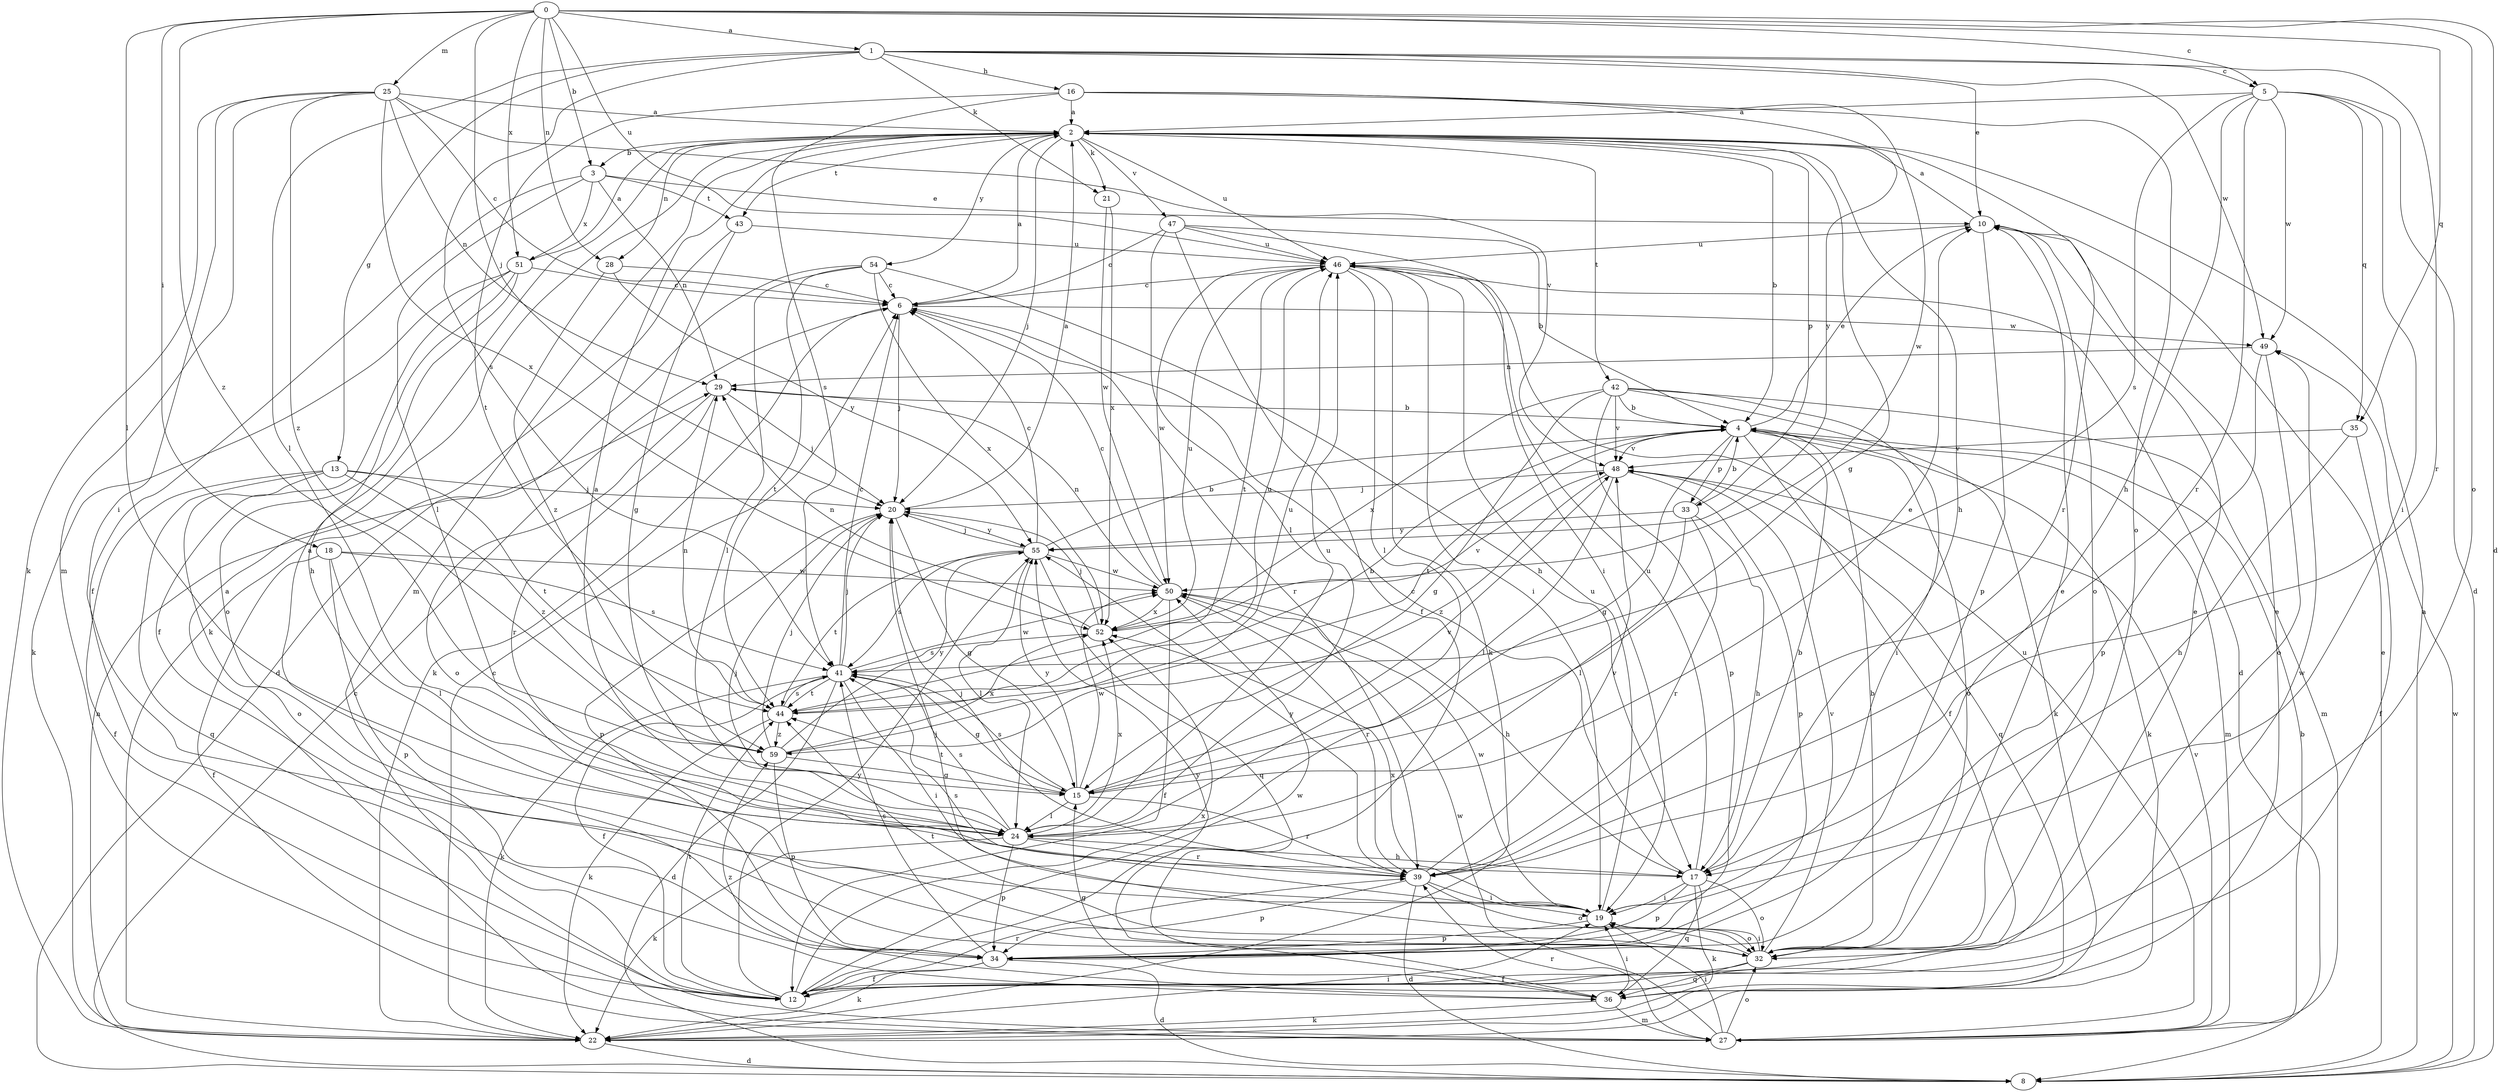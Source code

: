 strict digraph  {
0;
1;
2;
3;
4;
5;
6;
8;
10;
12;
13;
15;
16;
17;
18;
19;
20;
21;
22;
24;
25;
27;
28;
29;
32;
33;
34;
35;
36;
39;
41;
42;
43;
44;
46;
47;
48;
49;
50;
51;
52;
54;
55;
59;
0 -> 1  [label=a];
0 -> 3  [label=b];
0 -> 5  [label=c];
0 -> 8  [label=d];
0 -> 18  [label=i];
0 -> 20  [label=j];
0 -> 24  [label=l];
0 -> 25  [label=m];
0 -> 28  [label=n];
0 -> 32  [label=o];
0 -> 35  [label=q];
0 -> 46  [label=u];
0 -> 51  [label=x];
0 -> 59  [label=z];
1 -> 5  [label=c];
1 -> 10  [label=e];
1 -> 13  [label=g];
1 -> 16  [label=h];
1 -> 21  [label=k];
1 -> 24  [label=l];
1 -> 39  [label=r];
1 -> 41  [label=s];
1 -> 49  [label=w];
2 -> 3  [label=b];
2 -> 4  [label=b];
2 -> 15  [label=g];
2 -> 17  [label=h];
2 -> 20  [label=j];
2 -> 21  [label=k];
2 -> 27  [label=m];
2 -> 28  [label=n];
2 -> 33  [label=p];
2 -> 39  [label=r];
2 -> 42  [label=t];
2 -> 43  [label=t];
2 -> 46  [label=u];
2 -> 47  [label=v];
2 -> 54  [label=y];
3 -> 10  [label=e];
3 -> 12  [label=f];
3 -> 24  [label=l];
3 -> 29  [label=n];
3 -> 43  [label=t];
3 -> 51  [label=x];
4 -> 10  [label=e];
4 -> 12  [label=f];
4 -> 15  [label=g];
4 -> 22  [label=k];
4 -> 27  [label=m];
4 -> 32  [label=o];
4 -> 33  [label=p];
4 -> 44  [label=t];
4 -> 48  [label=v];
5 -> 2  [label=a];
5 -> 8  [label=d];
5 -> 17  [label=h];
5 -> 19  [label=i];
5 -> 35  [label=q];
5 -> 39  [label=r];
5 -> 41  [label=s];
5 -> 49  [label=w];
6 -> 2  [label=a];
6 -> 20  [label=j];
6 -> 22  [label=k];
6 -> 39  [label=r];
6 -> 49  [label=w];
8 -> 2  [label=a];
8 -> 6  [label=c];
8 -> 10  [label=e];
8 -> 49  [label=w];
10 -> 2  [label=a];
10 -> 32  [label=o];
10 -> 34  [label=p];
10 -> 46  [label=u];
12 -> 10  [label=e];
12 -> 39  [label=r];
12 -> 44  [label=t];
12 -> 49  [label=w];
12 -> 50  [label=w];
12 -> 52  [label=x];
12 -> 55  [label=y];
13 -> 12  [label=f];
13 -> 20  [label=j];
13 -> 32  [label=o];
13 -> 36  [label=q];
13 -> 44  [label=t];
13 -> 59  [label=z];
15 -> 10  [label=e];
15 -> 24  [label=l];
15 -> 39  [label=r];
15 -> 41  [label=s];
15 -> 44  [label=t];
15 -> 48  [label=v];
15 -> 50  [label=w];
15 -> 55  [label=y];
16 -> 2  [label=a];
16 -> 32  [label=o];
16 -> 41  [label=s];
16 -> 44  [label=t];
16 -> 50  [label=w];
16 -> 55  [label=y];
17 -> 4  [label=b];
17 -> 6  [label=c];
17 -> 19  [label=i];
17 -> 22  [label=k];
17 -> 32  [label=o];
17 -> 34  [label=p];
17 -> 36  [label=q];
17 -> 46  [label=u];
18 -> 12  [label=f];
18 -> 24  [label=l];
18 -> 34  [label=p];
18 -> 41  [label=s];
18 -> 50  [label=w];
19 -> 32  [label=o];
19 -> 34  [label=p];
19 -> 41  [label=s];
19 -> 46  [label=u];
19 -> 50  [label=w];
19 -> 52  [label=x];
20 -> 2  [label=a];
20 -> 15  [label=g];
20 -> 34  [label=p];
20 -> 55  [label=y];
21 -> 50  [label=w];
21 -> 52  [label=x];
22 -> 6  [label=c];
22 -> 8  [label=d];
22 -> 19  [label=i];
22 -> 29  [label=n];
24 -> 2  [label=a];
24 -> 17  [label=h];
24 -> 20  [label=j];
24 -> 22  [label=k];
24 -> 34  [label=p];
24 -> 39  [label=r];
24 -> 41  [label=s];
24 -> 46  [label=u];
24 -> 52  [label=x];
25 -> 2  [label=a];
25 -> 6  [label=c];
25 -> 19  [label=i];
25 -> 22  [label=k];
25 -> 27  [label=m];
25 -> 29  [label=n];
25 -> 48  [label=v];
25 -> 52  [label=x];
25 -> 59  [label=z];
27 -> 2  [label=a];
27 -> 4  [label=b];
27 -> 19  [label=i];
27 -> 32  [label=o];
27 -> 39  [label=r];
27 -> 46  [label=u];
27 -> 48  [label=v];
27 -> 50  [label=w];
28 -> 6  [label=c];
28 -> 55  [label=y];
28 -> 59  [label=z];
29 -> 4  [label=b];
29 -> 20  [label=j];
29 -> 32  [label=o];
29 -> 39  [label=r];
32 -> 4  [label=b];
32 -> 10  [label=e];
32 -> 12  [label=f];
32 -> 19  [label=i];
32 -> 20  [label=j];
32 -> 36  [label=q];
32 -> 44  [label=t];
32 -> 48  [label=v];
33 -> 4  [label=b];
33 -> 17  [label=h];
33 -> 24  [label=l];
33 -> 39  [label=r];
33 -> 55  [label=y];
34 -> 2  [label=a];
34 -> 8  [label=d];
34 -> 12  [label=f];
34 -> 22  [label=k];
34 -> 41  [label=s];
35 -> 12  [label=f];
35 -> 17  [label=h];
35 -> 48  [label=v];
36 -> 10  [label=e];
36 -> 15  [label=g];
36 -> 19  [label=i];
36 -> 22  [label=k];
36 -> 27  [label=m];
36 -> 55  [label=y];
36 -> 59  [label=z];
39 -> 8  [label=d];
39 -> 19  [label=i];
39 -> 20  [label=j];
39 -> 32  [label=o];
39 -> 34  [label=p];
39 -> 48  [label=v];
39 -> 55  [label=y];
41 -> 6  [label=c];
41 -> 8  [label=d];
41 -> 12  [label=f];
41 -> 15  [label=g];
41 -> 19  [label=i];
41 -> 20  [label=j];
41 -> 22  [label=k];
41 -> 44  [label=t];
41 -> 50  [label=w];
42 -> 4  [label=b];
42 -> 15  [label=g];
42 -> 19  [label=i];
42 -> 22  [label=k];
42 -> 27  [label=m];
42 -> 34  [label=p];
42 -> 48  [label=v];
42 -> 52  [label=x];
43 -> 15  [label=g];
43 -> 22  [label=k];
43 -> 46  [label=u];
44 -> 4  [label=b];
44 -> 22  [label=k];
44 -> 29  [label=n];
44 -> 41  [label=s];
44 -> 46  [label=u];
44 -> 59  [label=z];
46 -> 6  [label=c];
46 -> 8  [label=d];
46 -> 19  [label=i];
46 -> 22  [label=k];
46 -> 24  [label=l];
46 -> 44  [label=t];
46 -> 50  [label=w];
47 -> 4  [label=b];
47 -> 6  [label=c];
47 -> 12  [label=f];
47 -> 19  [label=i];
47 -> 24  [label=l];
47 -> 46  [label=u];
48 -> 20  [label=j];
48 -> 24  [label=l];
48 -> 34  [label=p];
48 -> 36  [label=q];
48 -> 59  [label=z];
49 -> 29  [label=n];
49 -> 32  [label=o];
49 -> 34  [label=p];
50 -> 6  [label=c];
50 -> 12  [label=f];
50 -> 17  [label=h];
50 -> 29  [label=n];
50 -> 39  [label=r];
50 -> 52  [label=x];
51 -> 2  [label=a];
51 -> 6  [label=c];
51 -> 12  [label=f];
51 -> 17  [label=h];
51 -> 22  [label=k];
51 -> 32  [label=o];
52 -> 20  [label=j];
52 -> 29  [label=n];
52 -> 41  [label=s];
52 -> 46  [label=u];
52 -> 48  [label=v];
54 -> 6  [label=c];
54 -> 8  [label=d];
54 -> 17  [label=h];
54 -> 24  [label=l];
54 -> 44  [label=t];
54 -> 52  [label=x];
55 -> 4  [label=b];
55 -> 6  [label=c];
55 -> 20  [label=j];
55 -> 24  [label=l];
55 -> 36  [label=q];
55 -> 41  [label=s];
55 -> 44  [label=t];
55 -> 50  [label=w];
59 -> 15  [label=g];
59 -> 20  [label=j];
59 -> 34  [label=p];
59 -> 46  [label=u];
59 -> 52  [label=x];
59 -> 55  [label=y];
}
